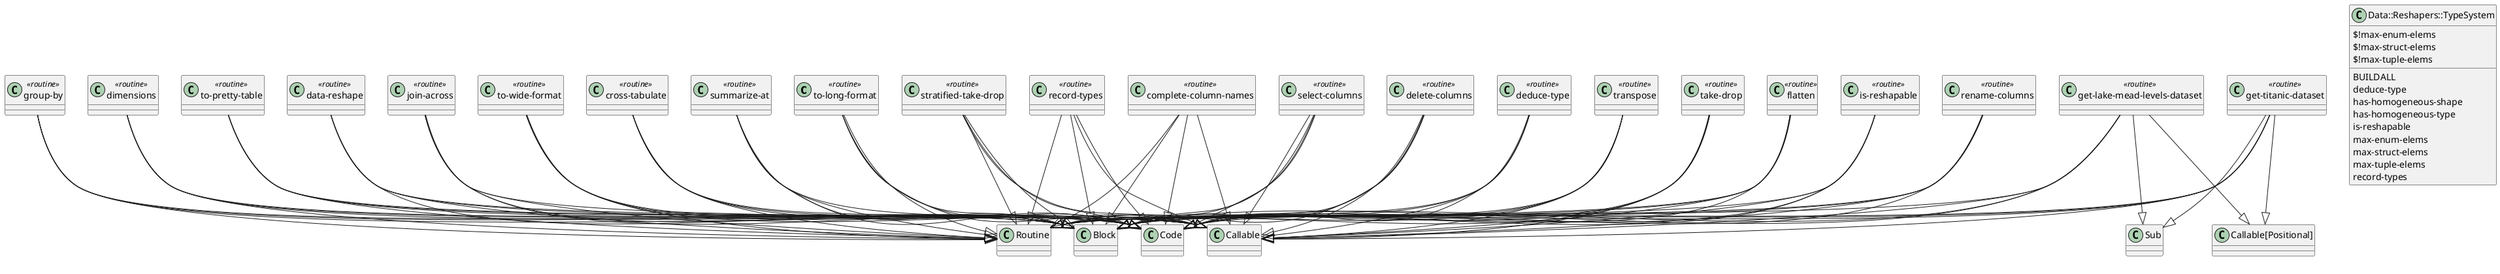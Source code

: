 @startuml
class "to-long-format" <<routine>> {
}
"to-long-format" --|> Routine
"to-long-format" --|> Block
"to-long-format" --|> Code
"to-long-format" --|> Callable


class "stratified-take-drop" <<routine>> {
}
"stratified-take-drop" --|> Routine
"stratified-take-drop" --|> Block
"stratified-take-drop" --|> Code
"stratified-take-drop" --|> Callable


class "record-types" <<routine>> {
}
"record-types" --|> Routine
"record-types" --|> Block
"record-types" --|> Code
"record-types" --|> Callable


class "complete-column-names" <<routine>> {
}
"complete-column-names" --|> Routine
"complete-column-names" --|> Block
"complete-column-names" --|> Code
"complete-column-names" --|> Callable


class "select-columns" <<routine>> {
}
"select-columns" --|> Routine
"select-columns" --|> Block
"select-columns" --|> Code
"select-columns" --|> Callable


class "delete-columns" <<routine>> {
}
"delete-columns" --|> Routine
"delete-columns" --|> Block
"delete-columns" --|> Code
"delete-columns" --|> Callable


class "deduce-type" <<routine>> {
}
"deduce-type" --|> Routine
"deduce-type" --|> Block
"deduce-type" --|> Code
"deduce-type" --|> Callable


class "transpose" <<routine>> {
}
"transpose" --|> Routine
"transpose" --|> Block
"transpose" --|> Code
"transpose" --|> Callable


class "take-drop" <<routine>> {
}
"take-drop" --|> Routine
"take-drop" --|> Block
"take-drop" --|> Code
"take-drop" --|> Callable


class "flatten" <<routine>> {
}
"flatten" --|> Routine
"flatten" --|> Block
"flatten" --|> Code
"flatten" --|> Callable


class "is-reshapable" <<routine>> {
}
"is-reshapable" --|> Routine
"is-reshapable" --|> Block
"is-reshapable" --|> Code
"is-reshapable" --|> Callable


class Data::Reshapers::TypeSystem  {
  {field} $!max-enum-elems
  {field} $!max-struct-elems
  {field} $!max-tuple-elems
  {method} BUILDALL
  {method} deduce-type
  {method} has-homogeneous-shape
  {method} has-homogeneous-type
  {method} is-reshapable
  {method} max-enum-elems
  {method} max-struct-elems
  {method} max-tuple-elems
  {method} record-types
}


class "rename-columns" <<routine>> {
}
"rename-columns" --|> Routine
"rename-columns" --|> Block
"rename-columns" --|> Code
"rename-columns" --|> Callable


class "get-lake-mead-levels-dataset" <<routine>> {
}
"get-lake-mead-levels-dataset" --|> Sub
"get-lake-mead-levels-dataset" --|> Routine
"get-lake-mead-levels-dataset" --|> Block
"get-lake-mead-levels-dataset" --|> Code
"get-lake-mead-levels-dataset" --|> Callable
"get-lake-mead-levels-dataset" --|> "Callable[Positional]"


class "group-by" <<routine>> {
}
"group-by" --|> Routine
"group-by" --|> Block
"group-by" --|> Code
"group-by" --|> Callable


class "dimensions" <<routine>> {
}
"dimensions" --|> Routine
"dimensions" --|> Block
"dimensions" --|> Code
"dimensions" --|> Callable


class "to-pretty-table" <<routine>> {
}
"to-pretty-table" --|> Routine
"to-pretty-table" --|> Block
"to-pretty-table" --|> Code
"to-pretty-table" --|> Callable


class "data-reshape" <<routine>> {
}
"data-reshape" --|> Routine
"data-reshape" --|> Block
"data-reshape" --|> Code
"data-reshape" --|> Callable


class "join-across" <<routine>> {
}
"join-across" --|> Routine
"join-across" --|> Block
"join-across" --|> Code
"join-across" --|> Callable


class "to-wide-format" <<routine>> {
}
"to-wide-format" --|> Routine
"to-wide-format" --|> Block
"to-wide-format" --|> Code
"to-wide-format" --|> Callable


class "cross-tabulate" <<routine>> {
}
"cross-tabulate" --|> Routine
"cross-tabulate" --|> Block
"cross-tabulate" --|> Code
"cross-tabulate" --|> Callable


class "get-titanic-dataset" <<routine>> {
}
"get-titanic-dataset" --|> Sub
"get-titanic-dataset" --|> Routine
"get-titanic-dataset" --|> Block
"get-titanic-dataset" --|> Code
"get-titanic-dataset" --|> Callable
"get-titanic-dataset" --|> "Callable[Positional]"


class "summarize-at" <<routine>> {
}
"summarize-at" --|> Routine
"summarize-at" --|> Block
"summarize-at" --|> Code
"summarize-at" --|> Callable


@enduml